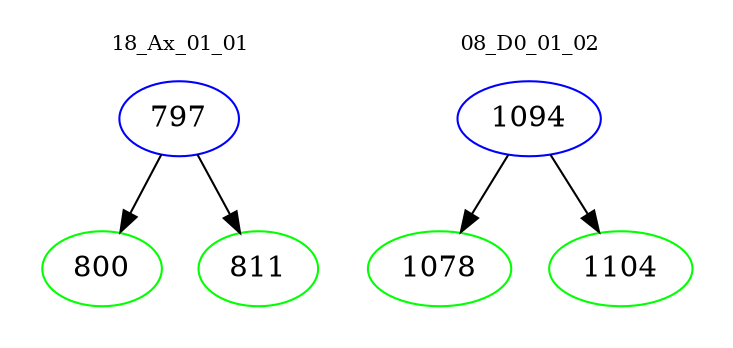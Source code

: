 digraph{
subgraph cluster_0 {
color = white
label = "18_Ax_01_01";
fontsize=10;
T0_797 [label="797", color="blue"]
T0_797 -> T0_800 [color="black"]
T0_800 [label="800", color="green"]
T0_797 -> T0_811 [color="black"]
T0_811 [label="811", color="green"]
}
subgraph cluster_1 {
color = white
label = "08_D0_01_02";
fontsize=10;
T1_1094 [label="1094", color="blue"]
T1_1094 -> T1_1078 [color="black"]
T1_1078 [label="1078", color="green"]
T1_1094 -> T1_1104 [color="black"]
T1_1104 [label="1104", color="green"]
}
}
